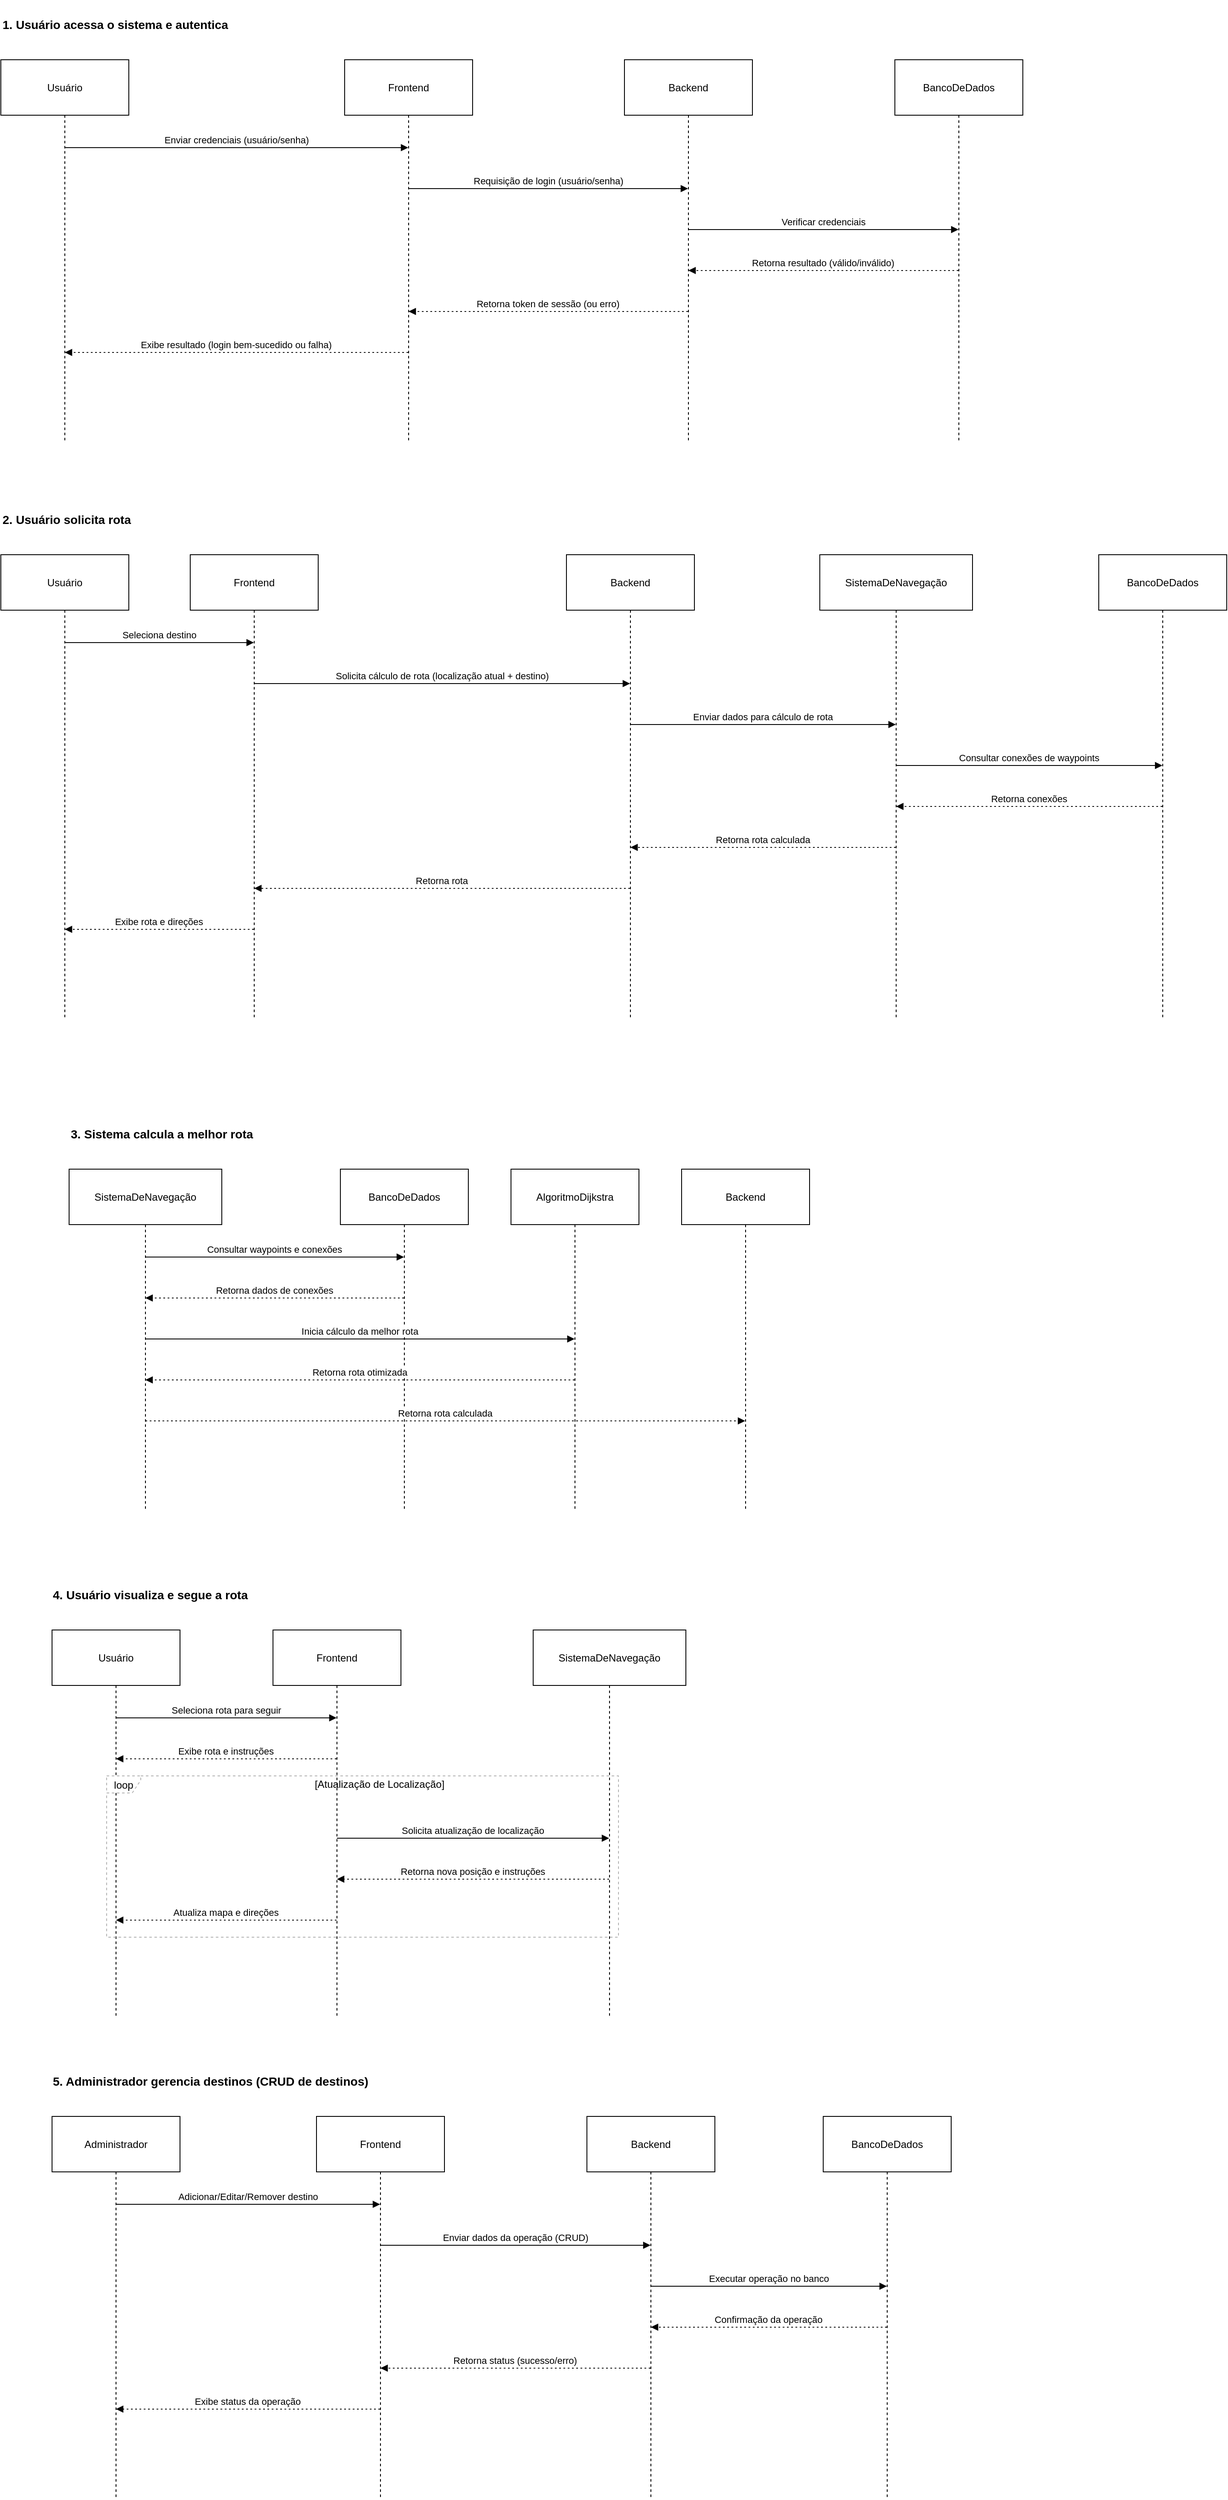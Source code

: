 <mxfile version="24.7.14">
  <diagram name="Page-1" id="jzclSAyiO9xHWtzC2yp6">
    <mxGraphModel grid="1" page="1" gridSize="10" guides="1" tooltips="1" connect="1" arrows="1" fold="1" pageScale="1" pageWidth="850" pageHeight="1100" math="0" shadow="0">
      <root>
        <mxCell id="0" />
        <mxCell id="1" parent="0" />
        <mxCell id="Sv734cb-uPB0cioQx1Jy-2" value="Usuário" style="shape=umlLifeline;perimeter=lifelinePerimeter;whiteSpace=wrap;container=1;dropTarget=0;collapsible=0;recursiveResize=0;outlineConnect=0;portConstraint=eastwest;newEdgeStyle={&quot;edgeStyle&quot;:&quot;elbowEdgeStyle&quot;,&quot;elbow&quot;:&quot;vertical&quot;,&quot;curved&quot;:0,&quot;rounded&quot;:0};size=65;" vertex="1" parent="1">
          <mxGeometry y="120" width="150" height="448" as="geometry" />
        </mxCell>
        <mxCell id="Sv734cb-uPB0cioQx1Jy-3" value="Frontend" style="shape=umlLifeline;perimeter=lifelinePerimeter;whiteSpace=wrap;container=1;dropTarget=0;collapsible=0;recursiveResize=0;outlineConnect=0;portConstraint=eastwest;newEdgeStyle={&quot;edgeStyle&quot;:&quot;elbowEdgeStyle&quot;,&quot;elbow&quot;:&quot;vertical&quot;,&quot;curved&quot;:0,&quot;rounded&quot;:0};size=65;" vertex="1" parent="1">
          <mxGeometry x="403" y="120" width="150" height="448" as="geometry" />
        </mxCell>
        <mxCell id="Sv734cb-uPB0cioQx1Jy-4" value="Backend" style="shape=umlLifeline;perimeter=lifelinePerimeter;whiteSpace=wrap;container=1;dropTarget=0;collapsible=0;recursiveResize=0;outlineConnect=0;portConstraint=eastwest;newEdgeStyle={&quot;edgeStyle&quot;:&quot;elbowEdgeStyle&quot;,&quot;elbow&quot;:&quot;vertical&quot;,&quot;curved&quot;:0,&quot;rounded&quot;:0};size=65;" vertex="1" parent="1">
          <mxGeometry x="731" y="120" width="150" height="448" as="geometry" />
        </mxCell>
        <mxCell id="Sv734cb-uPB0cioQx1Jy-5" value="BancoDeDados" style="shape=umlLifeline;perimeter=lifelinePerimeter;whiteSpace=wrap;container=1;dropTarget=0;collapsible=0;recursiveResize=0;outlineConnect=0;portConstraint=eastwest;newEdgeStyle={&quot;edgeStyle&quot;:&quot;elbowEdgeStyle&quot;,&quot;elbow&quot;:&quot;vertical&quot;,&quot;curved&quot;:0,&quot;rounded&quot;:0};size=65;" vertex="1" parent="1">
          <mxGeometry x="1048" y="120" width="150" height="448" as="geometry" />
        </mxCell>
        <mxCell id="Sv734cb-uPB0cioQx1Jy-6" value="Enviar credenciais (usuário/senha)" style="verticalAlign=bottom;edgeStyle=elbowEdgeStyle;elbow=vertical;curved=0;rounded=0;endArrow=block;" edge="1" parent="1" source="Sv734cb-uPB0cioQx1Jy-2" target="Sv734cb-uPB0cioQx1Jy-3">
          <mxGeometry relative="1" as="geometry">
            <Array as="points">
              <mxPoint x="285" y="223" />
            </Array>
          </mxGeometry>
        </mxCell>
        <mxCell id="Sv734cb-uPB0cioQx1Jy-7" value="Requisição de login (usuário/senha)" style="verticalAlign=bottom;edgeStyle=elbowEdgeStyle;elbow=vertical;curved=0;rounded=0;endArrow=block;" edge="1" parent="1" source="Sv734cb-uPB0cioQx1Jy-3" target="Sv734cb-uPB0cioQx1Jy-4">
          <mxGeometry relative="1" as="geometry">
            <Array as="points">
              <mxPoint x="651" y="271" />
            </Array>
          </mxGeometry>
        </mxCell>
        <mxCell id="Sv734cb-uPB0cioQx1Jy-8" value="Verificar credenciais" style="verticalAlign=bottom;edgeStyle=elbowEdgeStyle;elbow=vertical;curved=0;rounded=0;endArrow=block;" edge="1" parent="1" source="Sv734cb-uPB0cioQx1Jy-4" target="Sv734cb-uPB0cioQx1Jy-5">
          <mxGeometry relative="1" as="geometry">
            <Array as="points">
              <mxPoint x="973" y="319" />
            </Array>
          </mxGeometry>
        </mxCell>
        <mxCell id="Sv734cb-uPB0cioQx1Jy-9" value="Retorna resultado (válido/inválido)" style="verticalAlign=bottom;edgeStyle=elbowEdgeStyle;elbow=vertical;curved=0;rounded=0;dashed=1;dashPattern=2 3;endArrow=block;" edge="1" parent="1" source="Sv734cb-uPB0cioQx1Jy-5" target="Sv734cb-uPB0cioQx1Jy-4">
          <mxGeometry relative="1" as="geometry">
            <Array as="points">
              <mxPoint x="976" y="367" />
            </Array>
          </mxGeometry>
        </mxCell>
        <mxCell id="Sv734cb-uPB0cioQx1Jy-10" value="Retorna token de sessão (ou erro)" style="verticalAlign=bottom;edgeStyle=elbowEdgeStyle;elbow=vertical;curved=0;rounded=0;dashed=1;dashPattern=2 3;endArrow=block;" edge="1" parent="1" source="Sv734cb-uPB0cioQx1Jy-4" target="Sv734cb-uPB0cioQx1Jy-3">
          <mxGeometry relative="1" as="geometry">
            <Array as="points">
              <mxPoint x="654" y="415" />
            </Array>
          </mxGeometry>
        </mxCell>
        <mxCell id="Sv734cb-uPB0cioQx1Jy-11" value="Exibe resultado (login bem-sucedido ou falha)" style="verticalAlign=bottom;edgeStyle=elbowEdgeStyle;elbow=vertical;curved=0;rounded=0;dashed=1;dashPattern=2 3;endArrow=block;" edge="1" parent="1" source="Sv734cb-uPB0cioQx1Jy-3" target="Sv734cb-uPB0cioQx1Jy-2">
          <mxGeometry relative="1" as="geometry">
            <Array as="points">
              <mxPoint x="288" y="463" />
            </Array>
          </mxGeometry>
        </mxCell>
        <mxCell id="Sv734cb-uPB0cioQx1Jy-12" value="Usuário" style="shape=umlLifeline;perimeter=lifelinePerimeter;whiteSpace=wrap;container=1;dropTarget=0;collapsible=0;recursiveResize=0;outlineConnect=0;portConstraint=eastwest;newEdgeStyle={&quot;edgeStyle&quot;:&quot;elbowEdgeStyle&quot;,&quot;elbow&quot;:&quot;vertical&quot;,&quot;curved&quot;:0,&quot;rounded&quot;:0};size=65;" vertex="1" parent="1">
          <mxGeometry y="700" width="150" height="544" as="geometry" />
        </mxCell>
        <mxCell id="Sv734cb-uPB0cioQx1Jy-13" value="Frontend" style="shape=umlLifeline;perimeter=lifelinePerimeter;whiteSpace=wrap;container=1;dropTarget=0;collapsible=0;recursiveResize=0;outlineConnect=0;portConstraint=eastwest;newEdgeStyle={&quot;edgeStyle&quot;:&quot;elbowEdgeStyle&quot;,&quot;elbow&quot;:&quot;vertical&quot;,&quot;curved&quot;:0,&quot;rounded&quot;:0};size=65;" vertex="1" parent="1">
          <mxGeometry x="222" y="700" width="150" height="544" as="geometry" />
        </mxCell>
        <mxCell id="Sv734cb-uPB0cioQx1Jy-14" value="Backend" style="shape=umlLifeline;perimeter=lifelinePerimeter;whiteSpace=wrap;container=1;dropTarget=0;collapsible=0;recursiveResize=0;outlineConnect=0;portConstraint=eastwest;newEdgeStyle={&quot;edgeStyle&quot;:&quot;elbowEdgeStyle&quot;,&quot;elbow&quot;:&quot;vertical&quot;,&quot;curved&quot;:0,&quot;rounded&quot;:0};size=65;" vertex="1" parent="1">
          <mxGeometry x="663" y="700" width="150" height="544" as="geometry" />
        </mxCell>
        <mxCell id="Sv734cb-uPB0cioQx1Jy-15" value="SistemaDeNavegação" style="shape=umlLifeline;perimeter=lifelinePerimeter;whiteSpace=wrap;container=1;dropTarget=0;collapsible=0;recursiveResize=0;outlineConnect=0;portConstraint=eastwest;newEdgeStyle={&quot;edgeStyle&quot;:&quot;elbowEdgeStyle&quot;,&quot;elbow&quot;:&quot;vertical&quot;,&quot;curved&quot;:0,&quot;rounded&quot;:0};size=65;" vertex="1" parent="1">
          <mxGeometry x="960" y="700" width="179" height="544" as="geometry" />
        </mxCell>
        <mxCell id="Sv734cb-uPB0cioQx1Jy-16" value="BancoDeDados" style="shape=umlLifeline;perimeter=lifelinePerimeter;whiteSpace=wrap;container=1;dropTarget=0;collapsible=0;recursiveResize=0;outlineConnect=0;portConstraint=eastwest;newEdgeStyle={&quot;edgeStyle&quot;:&quot;elbowEdgeStyle&quot;,&quot;elbow&quot;:&quot;vertical&quot;,&quot;curved&quot;:0,&quot;rounded&quot;:0};size=65;" vertex="1" parent="1">
          <mxGeometry x="1287" y="700" width="150" height="544" as="geometry" />
        </mxCell>
        <mxCell id="Sv734cb-uPB0cioQx1Jy-17" value="Seleciona destino" style="verticalAlign=bottom;edgeStyle=elbowEdgeStyle;elbow=vertical;curved=0;rounded=0;endArrow=block;" edge="1" parent="1" source="Sv734cb-uPB0cioQx1Jy-12" target="Sv734cb-uPB0cioQx1Jy-13">
          <mxGeometry relative="1" as="geometry">
            <Array as="points">
              <mxPoint x="195" y="803" />
            </Array>
          </mxGeometry>
        </mxCell>
        <mxCell id="Sv734cb-uPB0cioQx1Jy-18" value="Solicita cálculo de rota (localização atual + destino)" style="verticalAlign=bottom;edgeStyle=elbowEdgeStyle;elbow=vertical;curved=0;rounded=0;endArrow=block;" edge="1" parent="1" source="Sv734cb-uPB0cioQx1Jy-13" target="Sv734cb-uPB0cioQx1Jy-14">
          <mxGeometry relative="1" as="geometry">
            <Array as="points">
              <mxPoint x="526" y="851" />
            </Array>
          </mxGeometry>
        </mxCell>
        <mxCell id="Sv734cb-uPB0cioQx1Jy-19" value="Enviar dados para cálculo de rota" style="verticalAlign=bottom;edgeStyle=elbowEdgeStyle;elbow=vertical;curved=0;rounded=0;endArrow=block;" edge="1" parent="1" source="Sv734cb-uPB0cioQx1Jy-14" target="Sv734cb-uPB0cioQx1Jy-15">
          <mxGeometry relative="1" as="geometry">
            <Array as="points">
              <mxPoint x="902" y="899" />
            </Array>
          </mxGeometry>
        </mxCell>
        <mxCell id="Sv734cb-uPB0cioQx1Jy-20" value="Consultar conexões de waypoints" style="verticalAlign=bottom;edgeStyle=elbowEdgeStyle;elbow=vertical;curved=0;rounded=0;endArrow=block;" edge="1" parent="1" source="Sv734cb-uPB0cioQx1Jy-15" target="Sv734cb-uPB0cioQx1Jy-16">
          <mxGeometry relative="1" as="geometry">
            <Array as="points">
              <mxPoint x="1214" y="947" />
            </Array>
          </mxGeometry>
        </mxCell>
        <mxCell id="Sv734cb-uPB0cioQx1Jy-21" value="Retorna conexões" style="verticalAlign=bottom;edgeStyle=elbowEdgeStyle;elbow=vertical;curved=0;rounded=0;dashed=1;dashPattern=2 3;endArrow=block;" edge="1" parent="1" source="Sv734cb-uPB0cioQx1Jy-16" target="Sv734cb-uPB0cioQx1Jy-15">
          <mxGeometry relative="1" as="geometry">
            <Array as="points">
              <mxPoint x="1217" y="995" />
            </Array>
          </mxGeometry>
        </mxCell>
        <mxCell id="Sv734cb-uPB0cioQx1Jy-22" value="Retorna rota calculada" style="verticalAlign=bottom;edgeStyle=elbowEdgeStyle;elbow=vertical;curved=0;rounded=0;dashed=1;dashPattern=2 3;endArrow=block;" edge="1" parent="1" source="Sv734cb-uPB0cioQx1Jy-15" target="Sv734cb-uPB0cioQx1Jy-14">
          <mxGeometry relative="1" as="geometry">
            <Array as="points">
              <mxPoint x="905" y="1043" />
            </Array>
          </mxGeometry>
        </mxCell>
        <mxCell id="Sv734cb-uPB0cioQx1Jy-23" value="Retorna rota" style="verticalAlign=bottom;edgeStyle=elbowEdgeStyle;elbow=vertical;curved=0;rounded=0;dashed=1;dashPattern=2 3;endArrow=block;" edge="1" parent="1" source="Sv734cb-uPB0cioQx1Jy-14" target="Sv734cb-uPB0cioQx1Jy-13">
          <mxGeometry relative="1" as="geometry">
            <Array as="points">
              <mxPoint x="529" y="1091" />
            </Array>
          </mxGeometry>
        </mxCell>
        <mxCell id="Sv734cb-uPB0cioQx1Jy-24" value="Exibe rota e direções" style="verticalAlign=bottom;edgeStyle=elbowEdgeStyle;elbow=vertical;curved=0;rounded=0;dashed=1;dashPattern=2 3;endArrow=block;" edge="1" parent="1" source="Sv734cb-uPB0cioQx1Jy-13" target="Sv734cb-uPB0cioQx1Jy-12">
          <mxGeometry relative="1" as="geometry">
            <Array as="points">
              <mxPoint x="198" y="1139" />
            </Array>
          </mxGeometry>
        </mxCell>
        <mxCell id="Sv734cb-uPB0cioQx1Jy-25" value="SistemaDeNavegação" style="shape=umlLifeline;perimeter=lifelinePerimeter;whiteSpace=wrap;container=1;dropTarget=0;collapsible=0;recursiveResize=0;outlineConnect=0;portConstraint=eastwest;newEdgeStyle={&quot;edgeStyle&quot;:&quot;elbowEdgeStyle&quot;,&quot;elbow&quot;:&quot;vertical&quot;,&quot;curved&quot;:0,&quot;rounded&quot;:0};size=65;" vertex="1" parent="1">
          <mxGeometry x="80" y="1420" width="179" height="400" as="geometry" />
        </mxCell>
        <mxCell id="Sv734cb-uPB0cioQx1Jy-26" value="BancoDeDados" style="shape=umlLifeline;perimeter=lifelinePerimeter;whiteSpace=wrap;container=1;dropTarget=0;collapsible=0;recursiveResize=0;outlineConnect=0;portConstraint=eastwest;newEdgeStyle={&quot;edgeStyle&quot;:&quot;elbowEdgeStyle&quot;,&quot;elbow&quot;:&quot;vertical&quot;,&quot;curved&quot;:0,&quot;rounded&quot;:0};size=65;" vertex="1" parent="1">
          <mxGeometry x="398" y="1420" width="150" height="400" as="geometry" />
        </mxCell>
        <mxCell id="Sv734cb-uPB0cioQx1Jy-27" value="AlgoritmoDijkstra" style="shape=umlLifeline;perimeter=lifelinePerimeter;whiteSpace=wrap;container=1;dropTarget=0;collapsible=0;recursiveResize=0;outlineConnect=0;portConstraint=eastwest;newEdgeStyle={&quot;edgeStyle&quot;:&quot;elbowEdgeStyle&quot;,&quot;elbow&quot;:&quot;vertical&quot;,&quot;curved&quot;:0,&quot;rounded&quot;:0};size=65;" vertex="1" parent="1">
          <mxGeometry x="598" y="1420" width="150" height="400" as="geometry" />
        </mxCell>
        <mxCell id="Sv734cb-uPB0cioQx1Jy-28" value="Backend" style="shape=umlLifeline;perimeter=lifelinePerimeter;whiteSpace=wrap;container=1;dropTarget=0;collapsible=0;recursiveResize=0;outlineConnect=0;portConstraint=eastwest;newEdgeStyle={&quot;edgeStyle&quot;:&quot;elbowEdgeStyle&quot;,&quot;elbow&quot;:&quot;vertical&quot;,&quot;curved&quot;:0,&quot;rounded&quot;:0};size=65;" vertex="1" parent="1">
          <mxGeometry x="798" y="1420" width="150" height="400" as="geometry" />
        </mxCell>
        <mxCell id="Sv734cb-uPB0cioQx1Jy-29" value="Consultar waypoints e conexões" style="verticalAlign=bottom;edgeStyle=elbowEdgeStyle;elbow=vertical;curved=0;rounded=0;endArrow=block;" edge="1" parent="1" source="Sv734cb-uPB0cioQx1Jy-25" target="Sv734cb-uPB0cioQx1Jy-26">
          <mxGeometry relative="1" as="geometry">
            <Array as="points">
              <mxPoint x="330" y="1523" />
            </Array>
          </mxGeometry>
        </mxCell>
        <mxCell id="Sv734cb-uPB0cioQx1Jy-30" value="Retorna dados de conexões" style="verticalAlign=bottom;edgeStyle=elbowEdgeStyle;elbow=vertical;curved=0;rounded=0;dashed=1;dashPattern=2 3;endArrow=block;" edge="1" parent="1" source="Sv734cb-uPB0cioQx1Jy-26" target="Sv734cb-uPB0cioQx1Jy-25">
          <mxGeometry relative="1" as="geometry">
            <Array as="points">
              <mxPoint x="333" y="1571" />
            </Array>
          </mxGeometry>
        </mxCell>
        <mxCell id="Sv734cb-uPB0cioQx1Jy-31" value="Inicia cálculo da melhor rota" style="verticalAlign=bottom;edgeStyle=elbowEdgeStyle;elbow=vertical;curved=0;rounded=0;endArrow=block;" edge="1" parent="1" source="Sv734cb-uPB0cioQx1Jy-25" target="Sv734cb-uPB0cioQx1Jy-27">
          <mxGeometry relative="1" as="geometry">
            <Array as="points">
              <mxPoint x="430" y="1619" />
            </Array>
          </mxGeometry>
        </mxCell>
        <mxCell id="Sv734cb-uPB0cioQx1Jy-32" value="Retorna rota otimizada" style="verticalAlign=bottom;edgeStyle=elbowEdgeStyle;elbow=vertical;curved=0;rounded=0;dashed=1;dashPattern=2 3;endArrow=block;" edge="1" parent="1" source="Sv734cb-uPB0cioQx1Jy-27" target="Sv734cb-uPB0cioQx1Jy-25">
          <mxGeometry relative="1" as="geometry">
            <Array as="points">
              <mxPoint x="433" y="1667" />
            </Array>
          </mxGeometry>
        </mxCell>
        <mxCell id="Sv734cb-uPB0cioQx1Jy-33" value="Retorna rota calculada" style="verticalAlign=bottom;edgeStyle=elbowEdgeStyle;elbow=vertical;curved=0;rounded=0;dashed=1;dashPattern=2 3;endArrow=block;" edge="1" parent="1" source="Sv734cb-uPB0cioQx1Jy-25" target="Sv734cb-uPB0cioQx1Jy-28">
          <mxGeometry relative="1" as="geometry">
            <Array as="points">
              <mxPoint x="530" y="1715" />
            </Array>
          </mxGeometry>
        </mxCell>
        <mxCell id="Sv734cb-uPB0cioQx1Jy-34" value="&lt;h3&gt;1. &lt;strong&gt;Usuário acessa o sistema e autentica&lt;/strong&gt;&lt;/h3&gt;&lt;pre class=&quot;!overflow-visible&quot;&gt;&lt;div class=&quot;dark bg-gray-950 contain-inline-size rounded-md border-[0.5px] border-token-border-medium relative&quot;&gt;&lt;div class=&quot;flex items-center text-token-text-secondary bg-token-main-surface-secondary px-4 py-2 text-xs font-sans justify-between rounded-t-md h-9&quot;&gt;&lt;/div&gt;&lt;/div&gt;&lt;/pre&gt;" style="text;whiteSpace=wrap;html=1;" vertex="1" parent="1">
          <mxGeometry y="50" width="300" height="70" as="geometry" />
        </mxCell>
        <mxCell id="Sv734cb-uPB0cioQx1Jy-35" value="&lt;h3&gt;2. &lt;strong&gt;Usuário solicita rota&lt;/strong&gt;&lt;/h3&gt;&lt;pre class=&quot;!overflow-visible&quot;&gt;&lt;div class=&quot;dark bg-gray-950 contain-inline-size rounded-md border-[0.5px] border-token-border-medium relative&quot;&gt;&lt;div class=&quot;flex items-center text-token-text-secondary bg-token-main-surface-secondary px-4 py-2 text-xs font-sans justify-between rounded-t-md h-9&quot;&gt;&lt;/div&gt;&lt;/div&gt;&lt;/pre&gt;" style="text;whiteSpace=wrap;html=1;" vertex="1" parent="1">
          <mxGeometry y="630" width="180" height="70" as="geometry" />
        </mxCell>
        <mxCell id="Sv734cb-uPB0cioQx1Jy-36" value="&lt;h3&gt;3. &lt;strong&gt;Sistema calcula a melhor rota&lt;/strong&gt;&lt;/h3&gt;&lt;pre class=&quot;!overflow-visible&quot;&gt;&lt;div class=&quot;dark bg-gray-950 contain-inline-size rounded-md border-[0.5px] border-token-border-medium relative&quot;&gt;&lt;div class=&quot;flex items-center text-token-text-secondary bg-token-main-surface-secondary px-4 py-2 text-xs font-sans justify-between rounded-t-md h-9&quot;&gt;&lt;/div&gt;&lt;/div&gt;&lt;/pre&gt;" style="text;whiteSpace=wrap;html=1;" vertex="1" parent="1">
          <mxGeometry x="80" y="1350" width="250" height="70" as="geometry" />
        </mxCell>
        <mxCell id="Sv734cb-uPB0cioQx1Jy-37" value="Usuário" style="shape=umlLifeline;perimeter=lifelinePerimeter;whiteSpace=wrap;container=1;dropTarget=0;collapsible=0;recursiveResize=0;outlineConnect=0;portConstraint=eastwest;newEdgeStyle={&quot;edgeStyle&quot;:&quot;elbowEdgeStyle&quot;,&quot;elbow&quot;:&quot;vertical&quot;,&quot;curved&quot;:0,&quot;rounded&quot;:0};size=65;" vertex="1" parent="1">
          <mxGeometry x="60" y="1960" width="150" height="455" as="geometry" />
        </mxCell>
        <mxCell id="Sv734cb-uPB0cioQx1Jy-38" value="Frontend" style="shape=umlLifeline;perimeter=lifelinePerimeter;whiteSpace=wrap;container=1;dropTarget=0;collapsible=0;recursiveResize=0;outlineConnect=0;portConstraint=eastwest;newEdgeStyle={&quot;edgeStyle&quot;:&quot;elbowEdgeStyle&quot;,&quot;elbow&quot;:&quot;vertical&quot;,&quot;curved&quot;:0,&quot;rounded&quot;:0};size=65;" vertex="1" parent="1">
          <mxGeometry x="319" y="1960" width="150" height="455" as="geometry" />
        </mxCell>
        <mxCell id="Sv734cb-uPB0cioQx1Jy-39" value="SistemaDeNavegação" style="shape=umlLifeline;perimeter=lifelinePerimeter;whiteSpace=wrap;container=1;dropTarget=0;collapsible=0;recursiveResize=0;outlineConnect=0;portConstraint=eastwest;newEdgeStyle={&quot;edgeStyle&quot;:&quot;elbowEdgeStyle&quot;,&quot;elbow&quot;:&quot;vertical&quot;,&quot;curved&quot;:0,&quot;rounded&quot;:0};size=65;" vertex="1" parent="1">
          <mxGeometry x="624" y="1960" width="179" height="455" as="geometry" />
        </mxCell>
        <mxCell id="Sv734cb-uPB0cioQx1Jy-40" value="loop" style="shape=umlFrame;dashed=1;pointerEvents=0;dropTarget=0;strokeColor=#B3B3B3;height=20;width=40" vertex="1" parent="1">
          <mxGeometry x="124" y="2131" width="600" height="189" as="geometry" />
        </mxCell>
        <mxCell id="Sv734cb-uPB0cioQx1Jy-41" value="[Atualização de Localização]" style="text;strokeColor=none;fillColor=none;align=center;verticalAlign=middle;whiteSpace=wrap;" vertex="1" parent="Sv734cb-uPB0cioQx1Jy-40">
          <mxGeometry x="40" width="560" height="20" as="geometry" />
        </mxCell>
        <mxCell id="Sv734cb-uPB0cioQx1Jy-42" value="Seleciona rota para seguir" style="verticalAlign=bottom;edgeStyle=elbowEdgeStyle;elbow=vertical;curved=0;rounded=0;endArrow=block;" edge="1" parent="1" source="Sv734cb-uPB0cioQx1Jy-37" target="Sv734cb-uPB0cioQx1Jy-38">
          <mxGeometry relative="1" as="geometry">
            <Array as="points">
              <mxPoint x="273" y="2063" />
            </Array>
          </mxGeometry>
        </mxCell>
        <mxCell id="Sv734cb-uPB0cioQx1Jy-43" value="Exibe rota e instruções" style="verticalAlign=bottom;edgeStyle=elbowEdgeStyle;elbow=vertical;curved=0;rounded=0;dashed=1;dashPattern=2 3;endArrow=block;" edge="1" parent="1" source="Sv734cb-uPB0cioQx1Jy-38" target="Sv734cb-uPB0cioQx1Jy-37">
          <mxGeometry relative="1" as="geometry">
            <Array as="points">
              <mxPoint x="276" y="2111" />
            </Array>
          </mxGeometry>
        </mxCell>
        <mxCell id="Sv734cb-uPB0cioQx1Jy-44" value="Solicita atualização de localização" style="verticalAlign=bottom;edgeStyle=elbowEdgeStyle;elbow=vertical;curved=0;rounded=0;endArrow=block;" edge="1" parent="1" source="Sv734cb-uPB0cioQx1Jy-38" target="Sv734cb-uPB0cioQx1Jy-39">
          <mxGeometry relative="1" as="geometry">
            <Array as="points">
              <mxPoint x="562" y="2204" />
            </Array>
          </mxGeometry>
        </mxCell>
        <mxCell id="Sv734cb-uPB0cioQx1Jy-45" value="Retorna nova posição e instruções" style="verticalAlign=bottom;edgeStyle=elbowEdgeStyle;elbow=vertical;curved=0;rounded=0;dashed=1;dashPattern=2 3;endArrow=block;" edge="1" parent="1" source="Sv734cb-uPB0cioQx1Jy-39" target="Sv734cb-uPB0cioQx1Jy-38">
          <mxGeometry relative="1" as="geometry">
            <Array as="points">
              <mxPoint x="565" y="2252" />
            </Array>
          </mxGeometry>
        </mxCell>
        <mxCell id="Sv734cb-uPB0cioQx1Jy-46" value="Atualiza mapa e direções" style="verticalAlign=bottom;edgeStyle=elbowEdgeStyle;elbow=vertical;curved=0;rounded=0;dashed=1;dashPattern=2 3;endArrow=block;" edge="1" parent="1" source="Sv734cb-uPB0cioQx1Jy-38" target="Sv734cb-uPB0cioQx1Jy-37">
          <mxGeometry relative="1" as="geometry">
            <Array as="points">
              <mxPoint x="276" y="2300" />
            </Array>
          </mxGeometry>
        </mxCell>
        <mxCell id="Sv734cb-uPB0cioQx1Jy-47" value="&lt;h3&gt;4. &lt;strong&gt;Usuário visualiza e segue a rota&lt;/strong&gt;&lt;/h3&gt;&lt;pre class=&quot;!overflow-visible&quot;&gt;&lt;div class=&quot;dark bg-gray-950 contain-inline-size rounded-md border-[0.5px] border-token-border-medium relative&quot;&gt;&lt;div class=&quot;flex items-center text-token-text-secondary bg-token-main-surface-secondary px-4 py-2 text-xs font-sans justify-between rounded-t-md h-9&quot;&gt;&lt;/div&gt;&lt;/div&gt;&lt;/pre&gt;" style="text;whiteSpace=wrap;html=1;" vertex="1" parent="1">
          <mxGeometry x="59" y="1890" width="260" height="70" as="geometry" />
        </mxCell>
        <mxCell id="Sv734cb-uPB0cioQx1Jy-49" value="Administrador" style="shape=umlLifeline;perimeter=lifelinePerimeter;whiteSpace=wrap;container=1;dropTarget=0;collapsible=0;recursiveResize=0;outlineConnect=0;portConstraint=eastwest;newEdgeStyle={&quot;edgeStyle&quot;:&quot;elbowEdgeStyle&quot;,&quot;elbow&quot;:&quot;vertical&quot;,&quot;curved&quot;:0,&quot;rounded&quot;:0};size=65;" vertex="1" parent="1">
          <mxGeometry x="60" y="2530" width="150" height="448" as="geometry" />
        </mxCell>
        <mxCell id="Sv734cb-uPB0cioQx1Jy-50" value="Frontend" style="shape=umlLifeline;perimeter=lifelinePerimeter;whiteSpace=wrap;container=1;dropTarget=0;collapsible=0;recursiveResize=0;outlineConnect=0;portConstraint=eastwest;newEdgeStyle={&quot;edgeStyle&quot;:&quot;elbowEdgeStyle&quot;,&quot;elbow&quot;:&quot;vertical&quot;,&quot;curved&quot;:0,&quot;rounded&quot;:0};size=65;" vertex="1" parent="1">
          <mxGeometry x="370" y="2530" width="150" height="448" as="geometry" />
        </mxCell>
        <mxCell id="Sv734cb-uPB0cioQx1Jy-51" value="Backend" style="shape=umlLifeline;perimeter=lifelinePerimeter;whiteSpace=wrap;container=1;dropTarget=0;collapsible=0;recursiveResize=0;outlineConnect=0;portConstraint=eastwest;newEdgeStyle={&quot;edgeStyle&quot;:&quot;elbowEdgeStyle&quot;,&quot;elbow&quot;:&quot;vertical&quot;,&quot;curved&quot;:0,&quot;rounded&quot;:0};size=65;" vertex="1" parent="1">
          <mxGeometry x="687" y="2530" width="150" height="448" as="geometry" />
        </mxCell>
        <mxCell id="Sv734cb-uPB0cioQx1Jy-52" value="BancoDeDados" style="shape=umlLifeline;perimeter=lifelinePerimeter;whiteSpace=wrap;container=1;dropTarget=0;collapsible=0;recursiveResize=0;outlineConnect=0;portConstraint=eastwest;newEdgeStyle={&quot;edgeStyle&quot;:&quot;elbowEdgeStyle&quot;,&quot;elbow&quot;:&quot;vertical&quot;,&quot;curved&quot;:0,&quot;rounded&quot;:0};size=65;" vertex="1" parent="1">
          <mxGeometry x="964" y="2530" width="150" height="448" as="geometry" />
        </mxCell>
        <mxCell id="Sv734cb-uPB0cioQx1Jy-53" value="Adicionar/Editar/Remover destino" style="verticalAlign=bottom;edgeStyle=elbowEdgeStyle;elbow=vertical;curved=0;rounded=0;endArrow=block;" edge="1" parent="1" source="Sv734cb-uPB0cioQx1Jy-49" target="Sv734cb-uPB0cioQx1Jy-50">
          <mxGeometry relative="1" as="geometry">
            <Array as="points">
              <mxPoint x="299" y="2633" />
            </Array>
          </mxGeometry>
        </mxCell>
        <mxCell id="Sv734cb-uPB0cioQx1Jy-54" value="Enviar dados da operação (CRUD)" style="verticalAlign=bottom;edgeStyle=elbowEdgeStyle;elbow=vertical;curved=0;rounded=0;endArrow=block;" edge="1" parent="1" source="Sv734cb-uPB0cioQx1Jy-50" target="Sv734cb-uPB0cioQx1Jy-51">
          <mxGeometry relative="1" as="geometry">
            <Array as="points">
              <mxPoint x="612" y="2681" />
            </Array>
          </mxGeometry>
        </mxCell>
        <mxCell id="Sv734cb-uPB0cioQx1Jy-55" value="Executar operação no banco" style="verticalAlign=bottom;edgeStyle=elbowEdgeStyle;elbow=vertical;curved=0;rounded=0;endArrow=block;" edge="1" parent="1" source="Sv734cb-uPB0cioQx1Jy-51" target="Sv734cb-uPB0cioQx1Jy-52">
          <mxGeometry relative="1" as="geometry">
            <Array as="points">
              <mxPoint x="909" y="2729" />
            </Array>
          </mxGeometry>
        </mxCell>
        <mxCell id="Sv734cb-uPB0cioQx1Jy-56" value="Confirmação da operação" style="verticalAlign=bottom;edgeStyle=elbowEdgeStyle;elbow=vertical;curved=0;rounded=0;dashed=1;dashPattern=2 3;endArrow=block;" edge="1" parent="1" source="Sv734cb-uPB0cioQx1Jy-52" target="Sv734cb-uPB0cioQx1Jy-51">
          <mxGeometry relative="1" as="geometry">
            <Array as="points">
              <mxPoint x="912" y="2777" />
            </Array>
          </mxGeometry>
        </mxCell>
        <mxCell id="Sv734cb-uPB0cioQx1Jy-57" value="Retorna status (sucesso/erro)" style="verticalAlign=bottom;edgeStyle=elbowEdgeStyle;elbow=vertical;curved=0;rounded=0;dashed=1;dashPattern=2 3;endArrow=block;" edge="1" parent="1" source="Sv734cb-uPB0cioQx1Jy-51" target="Sv734cb-uPB0cioQx1Jy-50">
          <mxGeometry relative="1" as="geometry">
            <Array as="points">
              <mxPoint x="615" y="2825" />
            </Array>
          </mxGeometry>
        </mxCell>
        <mxCell id="Sv734cb-uPB0cioQx1Jy-58" value="Exibe status da operação" style="verticalAlign=bottom;edgeStyle=elbowEdgeStyle;elbow=vertical;curved=0;rounded=0;dashed=1;dashPattern=2 3;endArrow=block;" edge="1" parent="1" source="Sv734cb-uPB0cioQx1Jy-50" target="Sv734cb-uPB0cioQx1Jy-49">
          <mxGeometry relative="1" as="geometry">
            <Array as="points">
              <mxPoint x="302" y="2873" />
            </Array>
          </mxGeometry>
        </mxCell>
        <mxCell id="Sv734cb-uPB0cioQx1Jy-59" value="&lt;h3&gt;5. &lt;strong&gt;Administrador gerencia destinos (CRUD de destinos)&lt;/strong&gt;&lt;/h3&gt;&lt;pre class=&quot;!overflow-visible&quot;&gt;&lt;div class=&quot;dark bg-gray-950 contain-inline-size rounded-md border-[0.5px] border-token-border-medium relative&quot;&gt;&lt;div class=&quot;flex items-center text-token-text-secondary bg-token-main-surface-secondary px-4 py-2 text-xs font-sans justify-between rounded-t-md h-9&quot;&gt;&lt;/div&gt;&lt;/div&gt;&lt;/pre&gt;" style="text;whiteSpace=wrap;html=1;" vertex="1" parent="1">
          <mxGeometry x="59" y="2460" width="400" height="70" as="geometry" />
        </mxCell>
      </root>
    </mxGraphModel>
  </diagram>
</mxfile>
